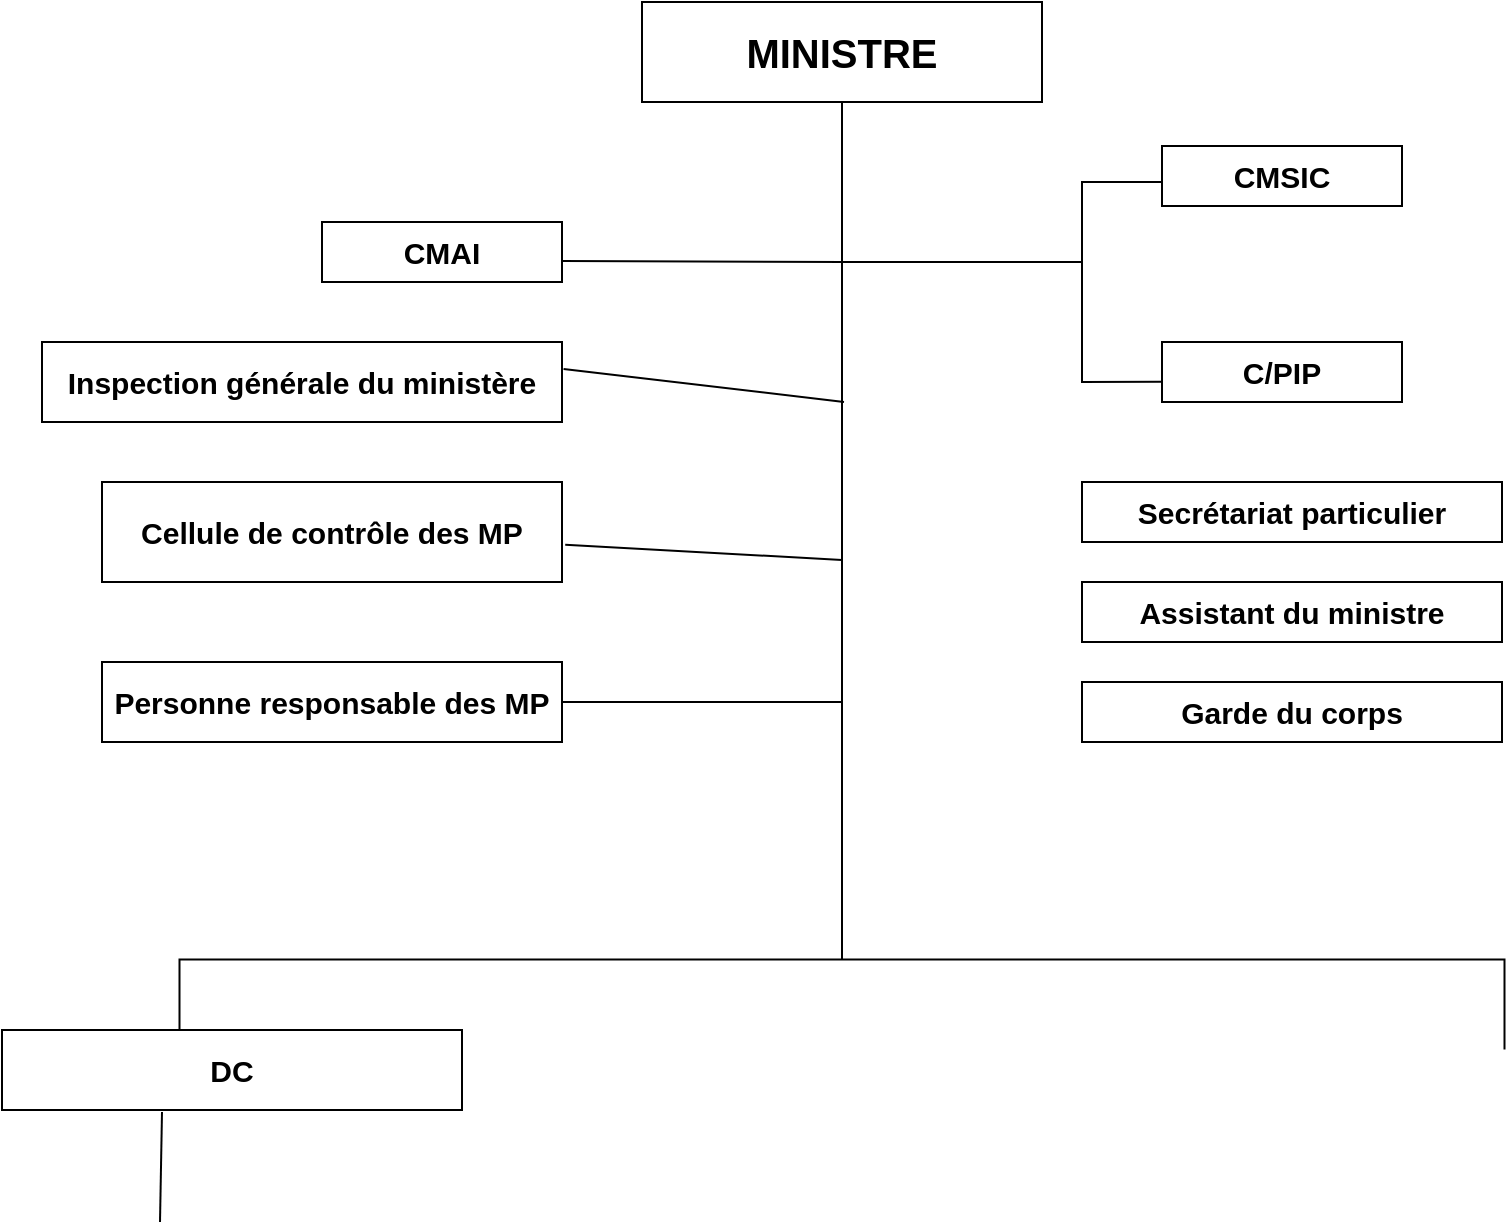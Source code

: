 <mxfile version="25.0.3">
  <diagram name="Page-1" id="A7jx_pm2UxjrqiNdRTtl">
    <mxGraphModel dx="2559" dy="877" grid="1" gridSize="10" guides="1" tooltips="1" connect="1" arrows="1" fold="1" page="1" pageScale="1" pageWidth="827" pageHeight="1169" math="0" shadow="0">
      <root>
        <mxCell id="0" />
        <mxCell id="1" parent="0" />
        <mxCell id="hi5KZuUf_OKcMdpLAVnY-1" value="&lt;font style=&quot;font-size: 20px;&quot;&gt;MINISTRE&lt;/font&gt;" style="rounded=0;whiteSpace=wrap;html=1;strokeWidth=1;fontSize=15;fontStyle=1" vertex="1" parent="1">
          <mxGeometry x="300" y="70" width="200" height="50" as="geometry" />
        </mxCell>
        <mxCell id="hi5KZuUf_OKcMdpLAVnY-7" value="CMAI" style="rounded=0;whiteSpace=wrap;html=1;strokeWidth=1;fontSize=15;fontStyle=1" vertex="1" parent="1">
          <mxGeometry x="140" y="180" width="120" height="30" as="geometry" />
        </mxCell>
        <mxCell id="hi5KZuUf_OKcMdpLAVnY-8" value="" style="endArrow=none;html=1;rounded=0;entryX=0.5;entryY=1;entryDx=0;entryDy=0;strokeWidth=1;fontSize=15;fontStyle=1;exitX=0;exitY=0.5;exitDx=0;exitDy=0;exitPerimeter=0;" edge="1" parent="1" source="hi5KZuUf_OKcMdpLAVnY-27" target="hi5KZuUf_OKcMdpLAVnY-1">
          <mxGeometry width="50" height="50" relative="1" as="geometry">
            <mxPoint x="400" y="480" as="sourcePoint" />
            <mxPoint x="310" y="190" as="targetPoint" />
          </mxGeometry>
        </mxCell>
        <mxCell id="hi5KZuUf_OKcMdpLAVnY-9" value="" style="endArrow=none;html=1;rounded=0;exitX=1.002;exitY=0.652;exitDx=0;exitDy=0;exitPerimeter=0;strokeWidth=1;fontSize=15;fontStyle=1" edge="1" parent="1" source="hi5KZuUf_OKcMdpLAVnY-7">
          <mxGeometry width="50" height="50" relative="1" as="geometry">
            <mxPoint x="210" y="300" as="sourcePoint" />
            <mxPoint x="400" y="200" as="targetPoint" />
          </mxGeometry>
        </mxCell>
        <mxCell id="hi5KZuUf_OKcMdpLAVnY-11" value="CMSIC" style="rounded=0;whiteSpace=wrap;html=1;strokeWidth=1;fontSize=15;fontStyle=1" vertex="1" parent="1">
          <mxGeometry x="560" y="142" width="120" height="30" as="geometry" />
        </mxCell>
        <mxCell id="hi5KZuUf_OKcMdpLAVnY-12" value="C/PIP" style="rounded=0;whiteSpace=wrap;html=1;strokeWidth=1;fontSize=15;fontStyle=1" vertex="1" parent="1">
          <mxGeometry x="560" y="240" width="120" height="30" as="geometry" />
        </mxCell>
        <mxCell id="hi5KZuUf_OKcMdpLAVnY-13" value="" style="endArrow=none;html=1;rounded=0;entryX=0.003;entryY=0.6;entryDx=0;entryDy=0;entryPerimeter=0;exitX=-0.003;exitY=0.664;exitDx=0;exitDy=0;exitPerimeter=0;strokeWidth=1;fontSize=15;fontStyle=1" edge="1" parent="1" source="hi5KZuUf_OKcMdpLAVnY-12" target="hi5KZuUf_OKcMdpLAVnY-11">
          <mxGeometry width="50" height="50" relative="1" as="geometry">
            <mxPoint x="460" y="220" as="sourcePoint" />
            <mxPoint x="510" y="170" as="targetPoint" />
            <Array as="points">
              <mxPoint x="520" y="260" />
              <mxPoint x="520" y="160" />
            </Array>
          </mxGeometry>
        </mxCell>
        <mxCell id="hi5KZuUf_OKcMdpLAVnY-14" value="" style="endArrow=none;html=1;rounded=0;strokeWidth=1;fontSize=15;fontStyle=1" edge="1" parent="1">
          <mxGeometry width="50" height="50" relative="1" as="geometry">
            <mxPoint x="400" y="200" as="sourcePoint" />
            <mxPoint x="520" y="200" as="targetPoint" />
          </mxGeometry>
        </mxCell>
        <mxCell id="hi5KZuUf_OKcMdpLAVnY-15" value="Inspection générale du ministère" style="rounded=0;whiteSpace=wrap;html=1;strokeWidth=1;fontSize=15;fontStyle=1" vertex="1" parent="1">
          <mxGeometry y="240" width="260" height="40" as="geometry" />
        </mxCell>
        <mxCell id="hi5KZuUf_OKcMdpLAVnY-16" value="Cellule de contrôle des MP" style="rounded=0;whiteSpace=wrap;html=1;strokeWidth=1;fontSize=15;fontStyle=1" vertex="1" parent="1">
          <mxGeometry x="30" y="310" width="230" height="50" as="geometry" />
        </mxCell>
        <mxCell id="hi5KZuUf_OKcMdpLAVnY-17" value="Personne responsable des MP" style="rounded=0;whiteSpace=wrap;html=1;strokeWidth=1;fontSize=15;fontStyle=1" vertex="1" parent="1">
          <mxGeometry x="30" y="400" width="230" height="40" as="geometry" />
        </mxCell>
        <mxCell id="hi5KZuUf_OKcMdpLAVnY-18" value="Secrétariat particulier" style="rounded=0;whiteSpace=wrap;html=1;strokeWidth=1;fontSize=15;fontStyle=1" vertex="1" parent="1">
          <mxGeometry x="520" y="310" width="210" height="30" as="geometry" />
        </mxCell>
        <mxCell id="hi5KZuUf_OKcMdpLAVnY-19" value="Assistant du ministre" style="rounded=0;whiteSpace=wrap;html=1;strokeWidth=1;fontSize=15;fontStyle=1" vertex="1" parent="1">
          <mxGeometry x="520" y="360" width="210" height="30" as="geometry" />
        </mxCell>
        <mxCell id="hi5KZuUf_OKcMdpLAVnY-20" value="Garde du corps" style="rounded=0;whiteSpace=wrap;html=1;strokeWidth=1;fontSize=15;fontStyle=1" vertex="1" parent="1">
          <mxGeometry x="520" y="410" width="210" height="30" as="geometry" />
        </mxCell>
        <mxCell id="hi5KZuUf_OKcMdpLAVnY-21" value="" style="endArrow=none;html=1;rounded=0;exitX=1.003;exitY=0.337;exitDx=0;exitDy=0;exitPerimeter=0;strokeWidth=1;fontSize=15;fontStyle=1" edge="1" parent="1" source="hi5KZuUf_OKcMdpLAVnY-15">
          <mxGeometry width="50" height="50" relative="1" as="geometry">
            <mxPoint x="270" y="240" as="sourcePoint" />
            <mxPoint x="401" y="270" as="targetPoint" />
          </mxGeometry>
        </mxCell>
        <mxCell id="hi5KZuUf_OKcMdpLAVnY-22" value="" style="endArrow=none;html=1;rounded=0;exitX=1.007;exitY=0.628;exitDx=0;exitDy=0;exitPerimeter=0;strokeWidth=1;fontSize=15;fontStyle=1" edge="1" parent="1" source="hi5KZuUf_OKcMdpLAVnY-16">
          <mxGeometry width="50" height="50" relative="1" as="geometry">
            <mxPoint x="260" y="324.64" as="sourcePoint" />
            <mxPoint x="400" y="349" as="targetPoint" />
          </mxGeometry>
        </mxCell>
        <mxCell id="hi5KZuUf_OKcMdpLAVnY-23" value="" style="endArrow=none;html=1;rounded=0;exitX=1;exitY=0.5;exitDx=0;exitDy=0;strokeWidth=1;fontSize=15;fontStyle=1" edge="1" parent="1" source="hi5KZuUf_OKcMdpLAVnY-17">
          <mxGeometry width="50" height="50" relative="1" as="geometry">
            <mxPoint x="272" y="351" as="sourcePoint" />
            <mxPoint x="400" y="420" as="targetPoint" />
          </mxGeometry>
        </mxCell>
        <mxCell id="hi5KZuUf_OKcMdpLAVnY-27" value="" style="strokeWidth=1;html=1;shape=mxgraph.flowchart.annotation_1;align=left;pointerEvents=1;rotation=90;" vertex="1" parent="1">
          <mxGeometry x="377.5" y="240" width="45" height="662.5" as="geometry" />
        </mxCell>
        <mxCell id="hi5KZuUf_OKcMdpLAVnY-28" value="DC" style="rounded=0;whiteSpace=wrap;html=1;strokeWidth=1;fontSize=15;fontStyle=1" vertex="1" parent="1">
          <mxGeometry x="-20" y="584" width="230" height="40" as="geometry" />
        </mxCell>
        <mxCell id="hi5KZuUf_OKcMdpLAVnY-29" value="" style="endArrow=none;html=1;rounded=0;" edge="1" parent="1">
          <mxGeometry width="50" height="50" relative="1" as="geometry">
            <mxPoint x="59" y="680" as="sourcePoint" />
            <mxPoint x="60" y="625" as="targetPoint" />
          </mxGeometry>
        </mxCell>
      </root>
    </mxGraphModel>
  </diagram>
</mxfile>
